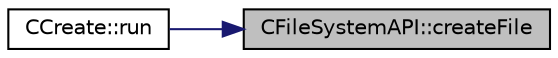 digraph "CFileSystemAPI::createFile"
{
 // LATEX_PDF_SIZE
  edge [fontname="Helvetica",fontsize="10",labelfontname="Helvetica",labelfontsize="10"];
  node [fontname="Helvetica",fontsize="10",shape=record];
  rankdir="RL";
  Node1 [label="CFileSystemAPI::createFile",height=0.2,width=0.4,color="black", fillcolor="grey75", style="filled", fontcolor="black",tooltip=" "];
  Node1 -> Node2 [dir="back",color="midnightblue",fontsize="10",style="solid",fontname="Helvetica"];
  Node2 [label="CCreate::run",height=0.2,width=0.4,color="black", fillcolor="white", style="filled",URL="$classCCreate.html#a3ff670b1b8811cbbf5a8bc0a11a8ffaa",tooltip=" "];
}
